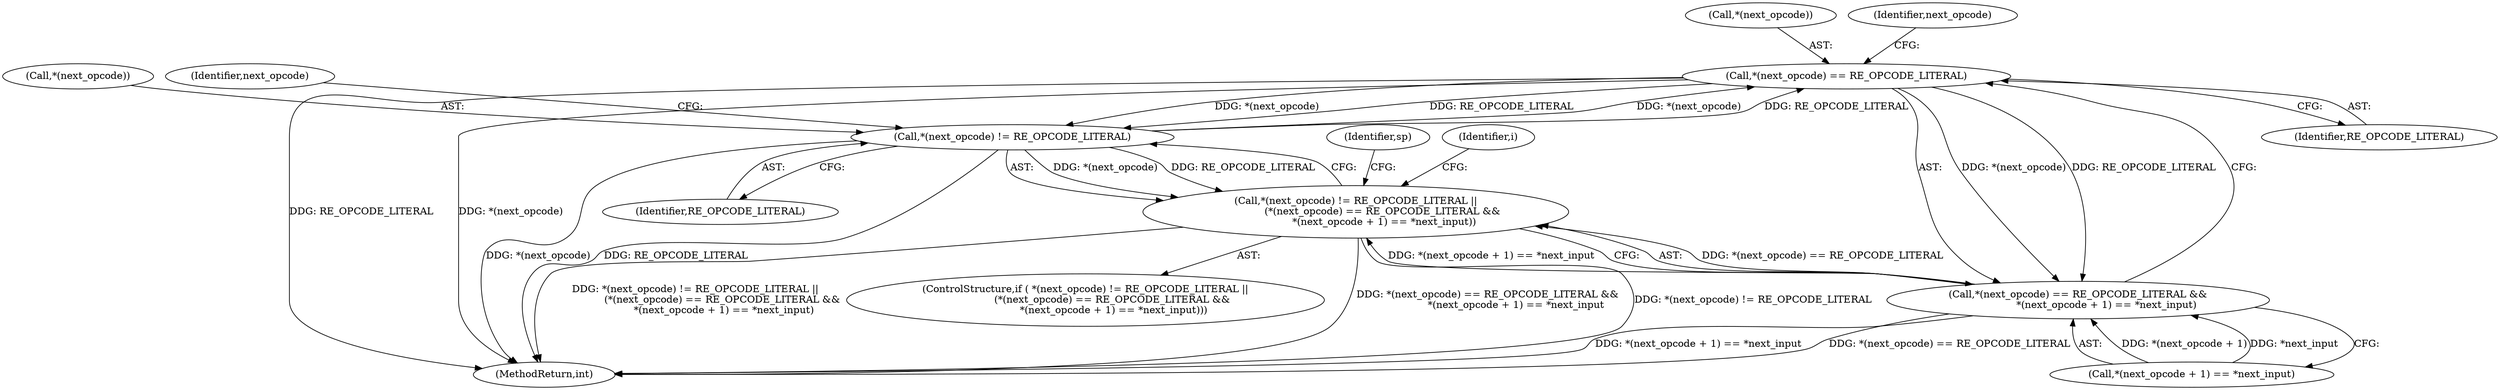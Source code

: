 digraph "0_yara_992480c30f75943e9cd6245bb2015c7737f9b661@pointer" {
"1000384" [label="(Call,*(next_opcode) == RE_OPCODE_LITERAL)"];
"1000379" [label="(Call,*(next_opcode) != RE_OPCODE_LITERAL)"];
"1000384" [label="(Call,*(next_opcode) == RE_OPCODE_LITERAL)"];
"1000378" [label="(Call,*(next_opcode) != RE_OPCODE_LITERAL ||\n                 (*(next_opcode) == RE_OPCODE_LITERAL &&\n                  *(next_opcode + 1) == *next_input))"];
"1000383" [label="(Call,*(next_opcode) == RE_OPCODE_LITERAL &&\n                  *(next_opcode + 1) == *next_input)"];
"1000383" [label="(Call,*(next_opcode) == RE_OPCODE_LITERAL &&\n                  *(next_opcode + 1) == *next_input)"];
"1000452" [label="(MethodReturn,int)"];
"1000380" [label="(Call,*(next_opcode))"];
"1000387" [label="(Identifier,RE_OPCODE_LITERAL)"];
"1000388" [label="(Call,*(next_opcode + 1) == *next_input)"];
"1000385" [label="(Call,*(next_opcode))"];
"1000382" [label="(Identifier,RE_OPCODE_LITERAL)"];
"1000398" [label="(Identifier,sp)"];
"1000361" [label="(Identifier,i)"];
"1000377" [label="(ControlStructure,if ( *(next_opcode) != RE_OPCODE_LITERAL ||\n                 (*(next_opcode) == RE_OPCODE_LITERAL &&\n                  *(next_opcode + 1) == *next_input)))"];
"1000379" [label="(Call,*(next_opcode) != RE_OPCODE_LITERAL)"];
"1000378" [label="(Call,*(next_opcode) != RE_OPCODE_LITERAL ||\n                 (*(next_opcode) == RE_OPCODE_LITERAL &&\n                  *(next_opcode + 1) == *next_input))"];
"1000384" [label="(Call,*(next_opcode) == RE_OPCODE_LITERAL)"];
"1000391" [label="(Identifier,next_opcode)"];
"1000386" [label="(Identifier,next_opcode)"];
"1000384" -> "1000383"  [label="AST: "];
"1000384" -> "1000387"  [label="CFG: "];
"1000385" -> "1000384"  [label="AST: "];
"1000387" -> "1000384"  [label="AST: "];
"1000391" -> "1000384"  [label="CFG: "];
"1000383" -> "1000384"  [label="CFG: "];
"1000384" -> "1000452"  [label="DDG: RE_OPCODE_LITERAL"];
"1000384" -> "1000452"  [label="DDG: *(next_opcode)"];
"1000384" -> "1000379"  [label="DDG: *(next_opcode)"];
"1000384" -> "1000379"  [label="DDG: RE_OPCODE_LITERAL"];
"1000384" -> "1000383"  [label="DDG: *(next_opcode)"];
"1000384" -> "1000383"  [label="DDG: RE_OPCODE_LITERAL"];
"1000379" -> "1000384"  [label="DDG: *(next_opcode)"];
"1000379" -> "1000384"  [label="DDG: RE_OPCODE_LITERAL"];
"1000379" -> "1000378"  [label="AST: "];
"1000379" -> "1000382"  [label="CFG: "];
"1000380" -> "1000379"  [label="AST: "];
"1000382" -> "1000379"  [label="AST: "];
"1000386" -> "1000379"  [label="CFG: "];
"1000378" -> "1000379"  [label="CFG: "];
"1000379" -> "1000452"  [label="DDG: *(next_opcode)"];
"1000379" -> "1000452"  [label="DDG: RE_OPCODE_LITERAL"];
"1000379" -> "1000378"  [label="DDG: *(next_opcode)"];
"1000379" -> "1000378"  [label="DDG: RE_OPCODE_LITERAL"];
"1000378" -> "1000377"  [label="AST: "];
"1000378" -> "1000383"  [label="CFG: "];
"1000383" -> "1000378"  [label="AST: "];
"1000398" -> "1000378"  [label="CFG: "];
"1000361" -> "1000378"  [label="CFG: "];
"1000378" -> "1000452"  [label="DDG: *(next_opcode) == RE_OPCODE_LITERAL &&\n                  *(next_opcode + 1) == *next_input"];
"1000378" -> "1000452"  [label="DDG: *(next_opcode) != RE_OPCODE_LITERAL"];
"1000378" -> "1000452"  [label="DDG: *(next_opcode) != RE_OPCODE_LITERAL ||\n                 (*(next_opcode) == RE_OPCODE_LITERAL &&\n                  *(next_opcode + 1) == *next_input)"];
"1000383" -> "1000378"  [label="DDG: *(next_opcode) == RE_OPCODE_LITERAL"];
"1000383" -> "1000378"  [label="DDG: *(next_opcode + 1) == *next_input"];
"1000383" -> "1000388"  [label="CFG: "];
"1000388" -> "1000383"  [label="AST: "];
"1000383" -> "1000452"  [label="DDG: *(next_opcode) == RE_OPCODE_LITERAL"];
"1000383" -> "1000452"  [label="DDG: *(next_opcode + 1) == *next_input"];
"1000388" -> "1000383"  [label="DDG: *(next_opcode + 1)"];
"1000388" -> "1000383"  [label="DDG: *next_input"];
}
